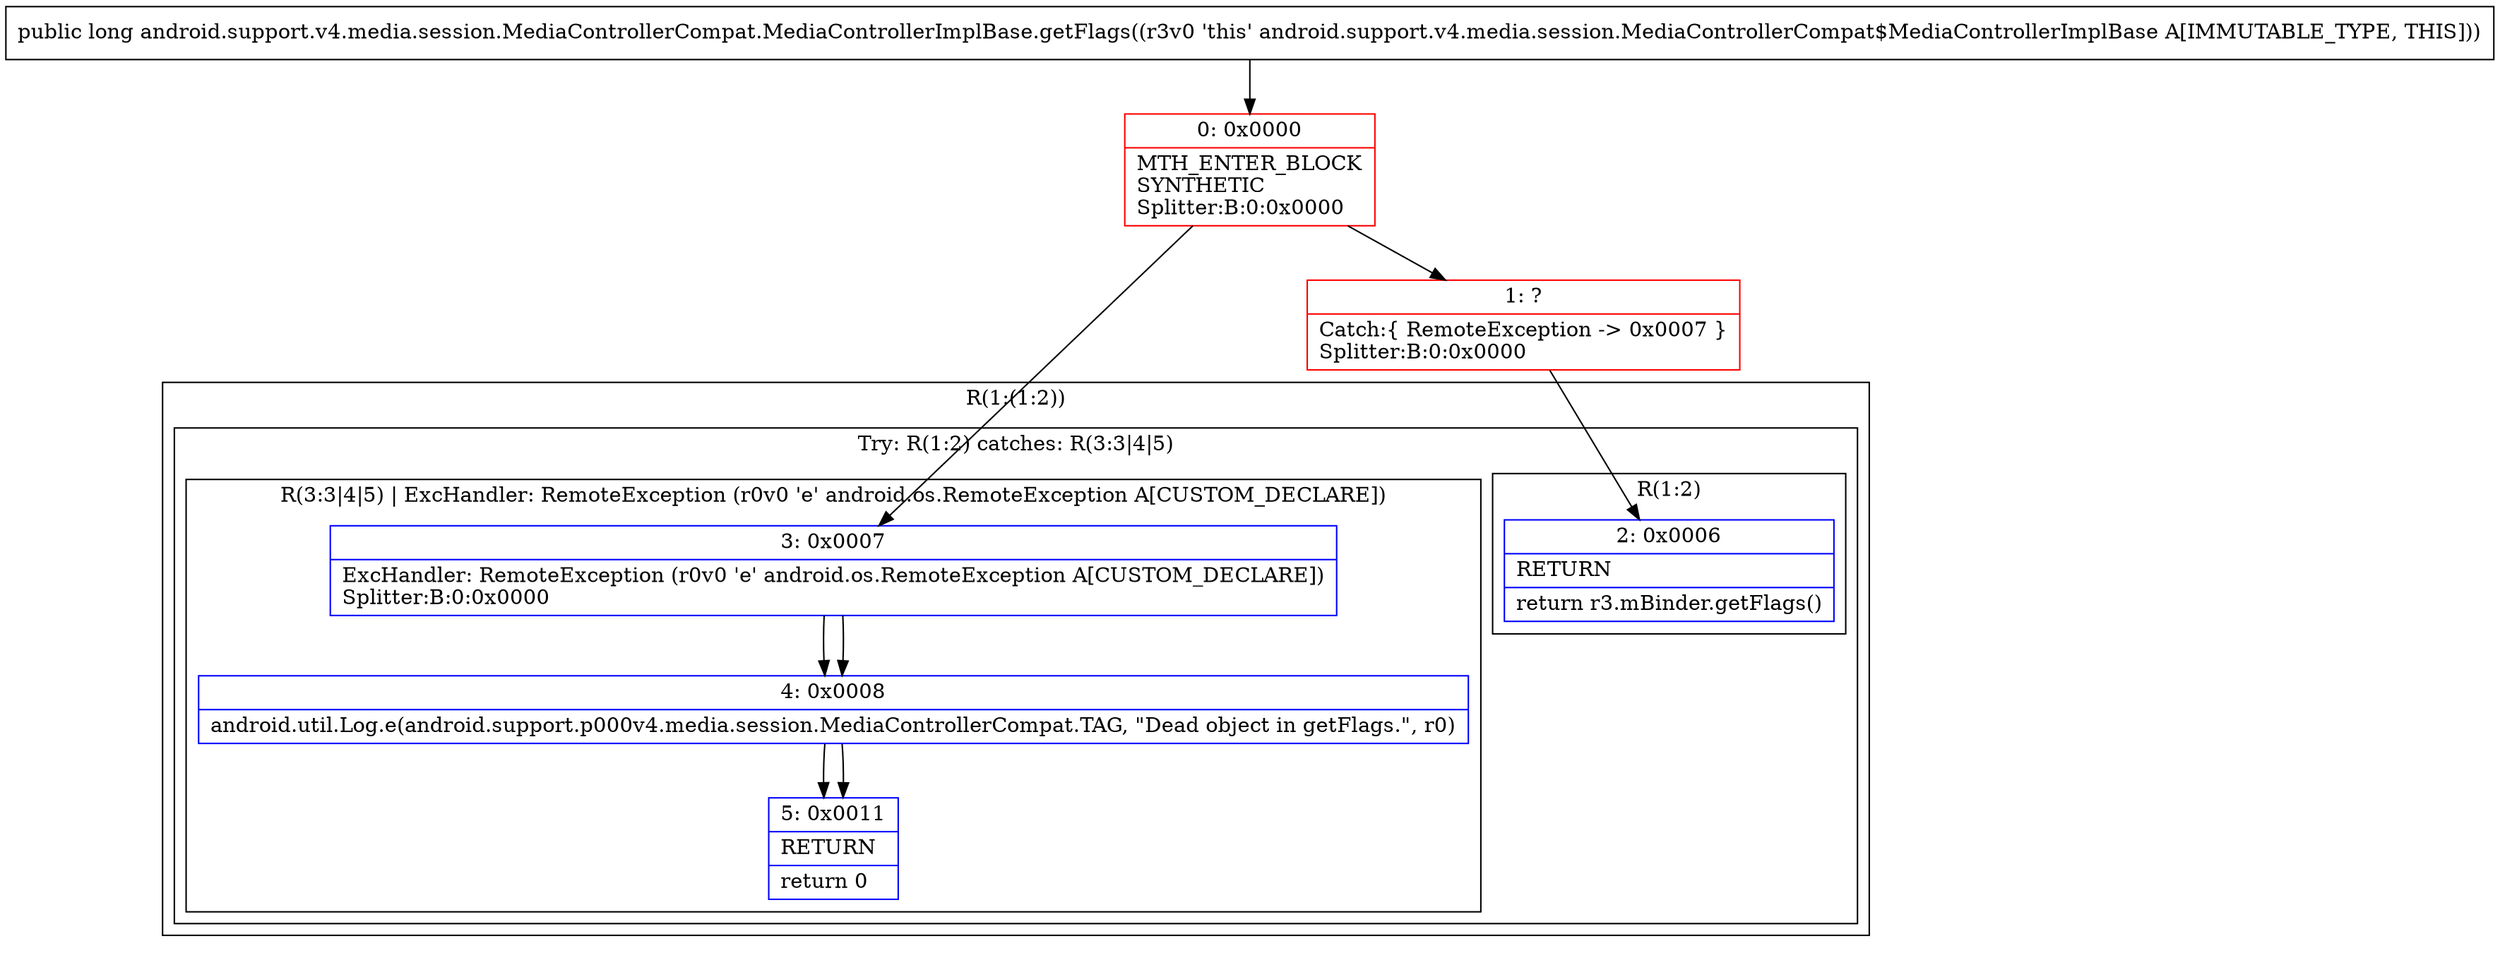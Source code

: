 digraph "CFG forandroid.support.v4.media.session.MediaControllerCompat.MediaControllerImplBase.getFlags()J" {
subgraph cluster_Region_1419434009 {
label = "R(1:(1:2))";
node [shape=record,color=blue];
subgraph cluster_TryCatchRegion_205622089 {
label = "Try: R(1:2) catches: R(3:3|4|5)";
node [shape=record,color=blue];
subgraph cluster_Region_1674609433 {
label = "R(1:2)";
node [shape=record,color=blue];
Node_2 [shape=record,label="{2\:\ 0x0006|RETURN\l|return r3.mBinder.getFlags()\l}"];
}
subgraph cluster_Region_69056055 {
label = "R(3:3|4|5) | ExcHandler: RemoteException (r0v0 'e' android.os.RemoteException A[CUSTOM_DECLARE])\l";
node [shape=record,color=blue];
Node_3 [shape=record,label="{3\:\ 0x0007|ExcHandler: RemoteException (r0v0 'e' android.os.RemoteException A[CUSTOM_DECLARE])\lSplitter:B:0:0x0000\l}"];
Node_4 [shape=record,label="{4\:\ 0x0008|android.util.Log.e(android.support.p000v4.media.session.MediaControllerCompat.TAG, \"Dead object in getFlags.\", r0)\l}"];
Node_5 [shape=record,label="{5\:\ 0x0011|RETURN\l|return 0\l}"];
}
}
}
subgraph cluster_Region_69056055 {
label = "R(3:3|4|5) | ExcHandler: RemoteException (r0v0 'e' android.os.RemoteException A[CUSTOM_DECLARE])\l";
node [shape=record,color=blue];
Node_3 [shape=record,label="{3\:\ 0x0007|ExcHandler: RemoteException (r0v0 'e' android.os.RemoteException A[CUSTOM_DECLARE])\lSplitter:B:0:0x0000\l}"];
Node_4 [shape=record,label="{4\:\ 0x0008|android.util.Log.e(android.support.p000v4.media.session.MediaControllerCompat.TAG, \"Dead object in getFlags.\", r0)\l}"];
Node_5 [shape=record,label="{5\:\ 0x0011|RETURN\l|return 0\l}"];
}
Node_0 [shape=record,color=red,label="{0\:\ 0x0000|MTH_ENTER_BLOCK\lSYNTHETIC\lSplitter:B:0:0x0000\l}"];
Node_1 [shape=record,color=red,label="{1\:\ ?|Catch:\{ RemoteException \-\> 0x0007 \}\lSplitter:B:0:0x0000\l}"];
MethodNode[shape=record,label="{public long android.support.v4.media.session.MediaControllerCompat.MediaControllerImplBase.getFlags((r3v0 'this' android.support.v4.media.session.MediaControllerCompat$MediaControllerImplBase A[IMMUTABLE_TYPE, THIS])) }"];
MethodNode -> Node_0;
Node_3 -> Node_4;
Node_4 -> Node_5;
Node_3 -> Node_4;
Node_4 -> Node_5;
Node_0 -> Node_1;
Node_0 -> Node_3;
Node_1 -> Node_2;
}

